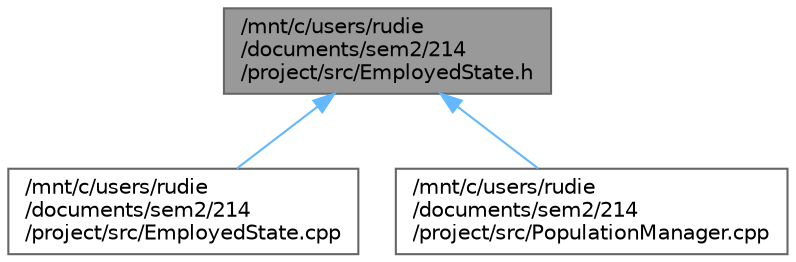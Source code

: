 digraph "/mnt/c/users/rudie/documents/sem2/214/project/src/EmployedState.h"
{
 // LATEX_PDF_SIZE
  bgcolor="transparent";
  edge [fontname=Helvetica,fontsize=10,labelfontname=Helvetica,labelfontsize=10];
  node [fontname=Helvetica,fontsize=10,shape=box,height=0.2,width=0.4];
  Node1 [id="Node000001",label="/mnt/c/users/rudie\l/documents/sem2/214\l/project/src/EmployedState.h",height=0.2,width=0.4,color="gray40", fillcolor="grey60", style="filled", fontcolor="black",tooltip="Declaration of the EmployedState class for handling the employed state of a Citizen."];
  Node1 -> Node2 [id="edge1_Node000001_Node000002",dir="back",color="steelblue1",style="solid",tooltip=" "];
  Node2 [id="Node000002",label="/mnt/c/users/rudie\l/documents/sem2/214\l/project/src/EmployedState.cpp",height=0.2,width=0.4,color="grey40", fillcolor="white", style="filled",URL="$EmployedState_8cpp.html",tooltip="Implementation of the EmployedState class for handling the employed state of a Citizen."];
  Node1 -> Node3 [id="edge2_Node000001_Node000003",dir="back",color="steelblue1",style="solid",tooltip=" "];
  Node3 [id="Node000003",label="/mnt/c/users/rudie\l/documents/sem2/214\l/project/src/PopulationManager.cpp",height=0.2,width=0.4,color="grey40", fillcolor="white", style="filled",URL="$PopulationManager_8cpp.html",tooltip="Implementation of the PopulationManager class."];
}
